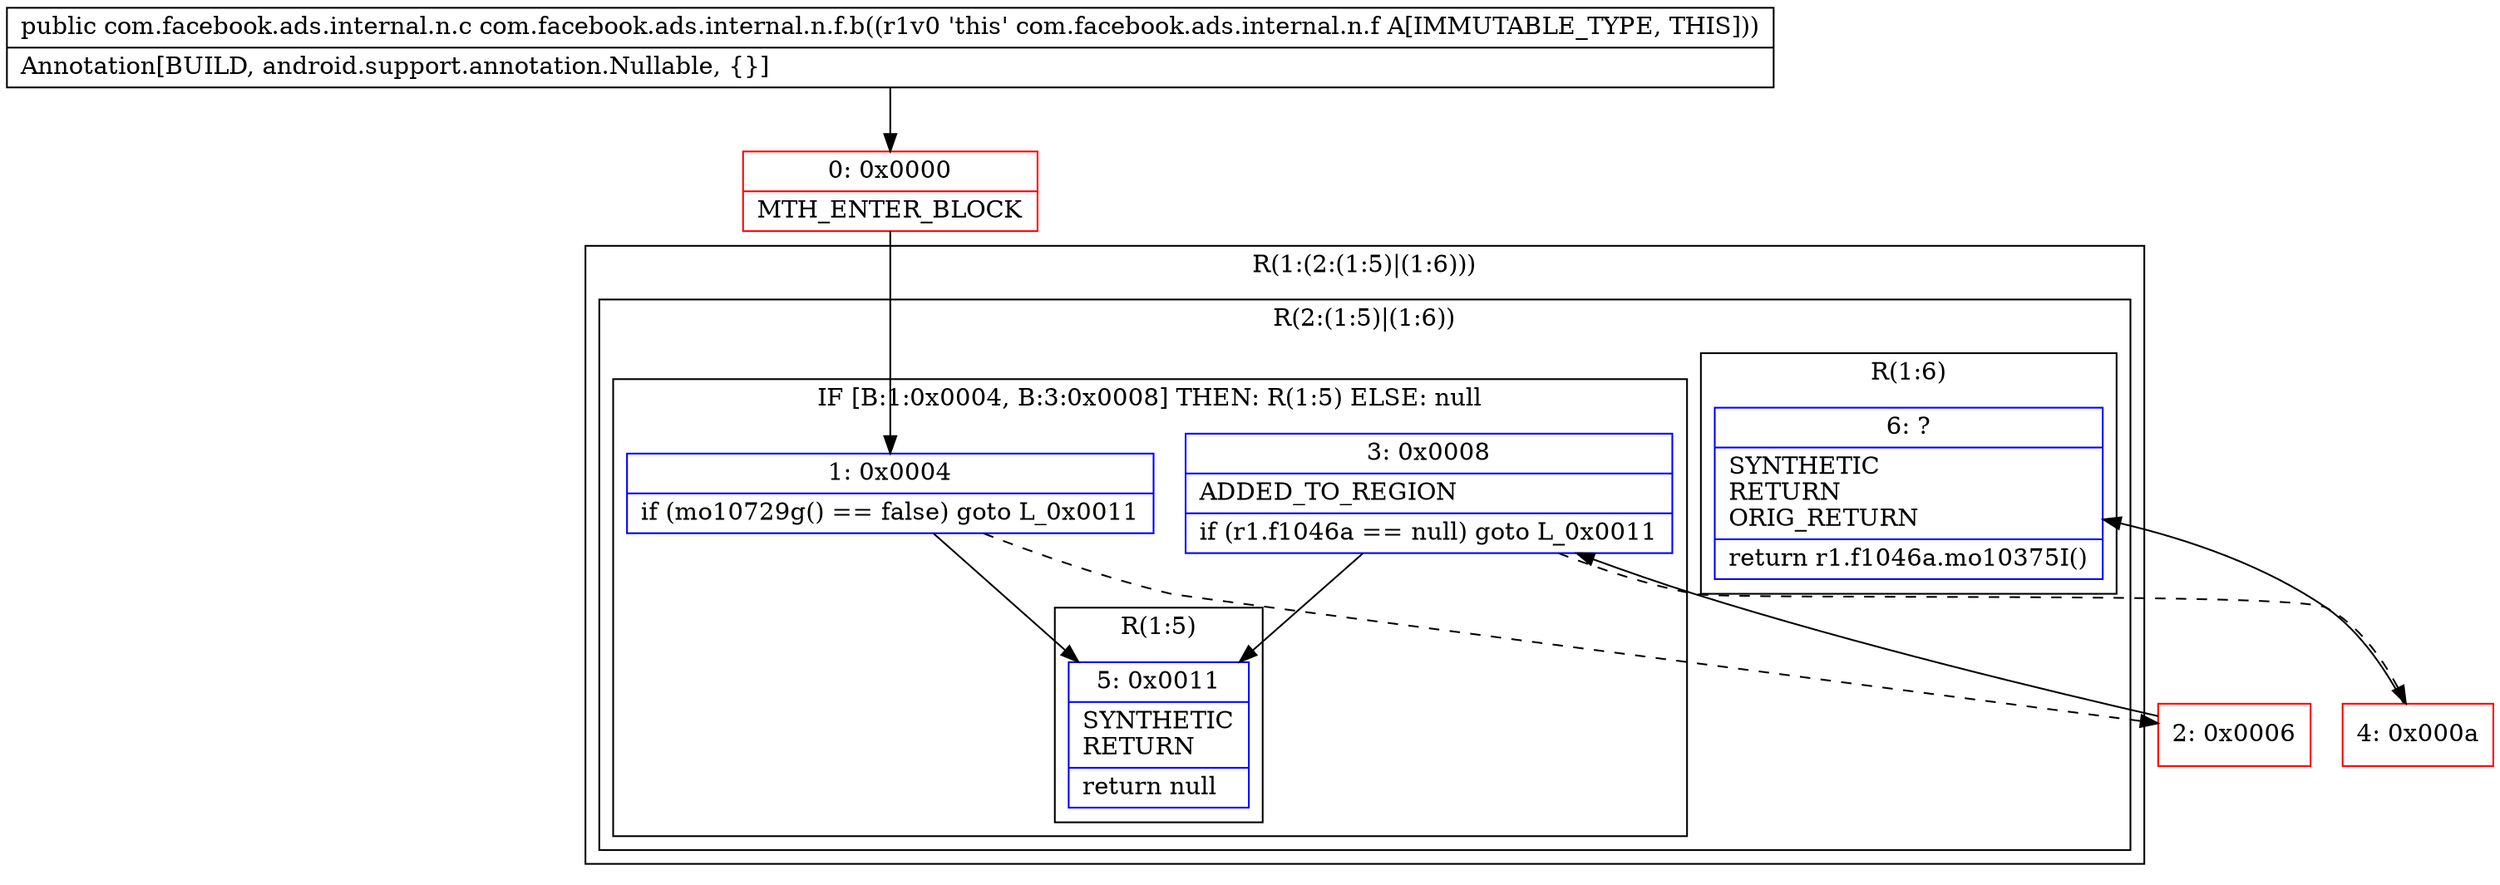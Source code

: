 digraph "CFG forcom.facebook.ads.internal.n.f.b()Lcom\/facebook\/ads\/internal\/n\/c;" {
subgraph cluster_Region_1642715979 {
label = "R(1:(2:(1:5)|(1:6)))";
node [shape=record,color=blue];
subgraph cluster_Region_209543076 {
label = "R(2:(1:5)|(1:6))";
node [shape=record,color=blue];
subgraph cluster_IfRegion_1442408533 {
label = "IF [B:1:0x0004, B:3:0x0008] THEN: R(1:5) ELSE: null";
node [shape=record,color=blue];
Node_1 [shape=record,label="{1\:\ 0x0004|if (mo10729g() == false) goto L_0x0011\l}"];
Node_3 [shape=record,label="{3\:\ 0x0008|ADDED_TO_REGION\l|if (r1.f1046a == null) goto L_0x0011\l}"];
subgraph cluster_Region_714447687 {
label = "R(1:5)";
node [shape=record,color=blue];
Node_5 [shape=record,label="{5\:\ 0x0011|SYNTHETIC\lRETURN\l|return null\l}"];
}
}
subgraph cluster_Region_92880605 {
label = "R(1:6)";
node [shape=record,color=blue];
Node_6 [shape=record,label="{6\:\ ?|SYNTHETIC\lRETURN\lORIG_RETURN\l|return r1.f1046a.mo10375I()\l}"];
}
}
}
Node_0 [shape=record,color=red,label="{0\:\ 0x0000|MTH_ENTER_BLOCK\l}"];
Node_2 [shape=record,color=red,label="{2\:\ 0x0006}"];
Node_4 [shape=record,color=red,label="{4\:\ 0x000a}"];
MethodNode[shape=record,label="{public com.facebook.ads.internal.n.c com.facebook.ads.internal.n.f.b((r1v0 'this' com.facebook.ads.internal.n.f A[IMMUTABLE_TYPE, THIS]))  | Annotation[BUILD, android.support.annotation.Nullable, \{\}]\l}"];
MethodNode -> Node_0;
Node_1 -> Node_2[style=dashed];
Node_1 -> Node_5;
Node_3 -> Node_4[style=dashed];
Node_3 -> Node_5;
Node_0 -> Node_1;
Node_2 -> Node_3;
Node_4 -> Node_6;
}


